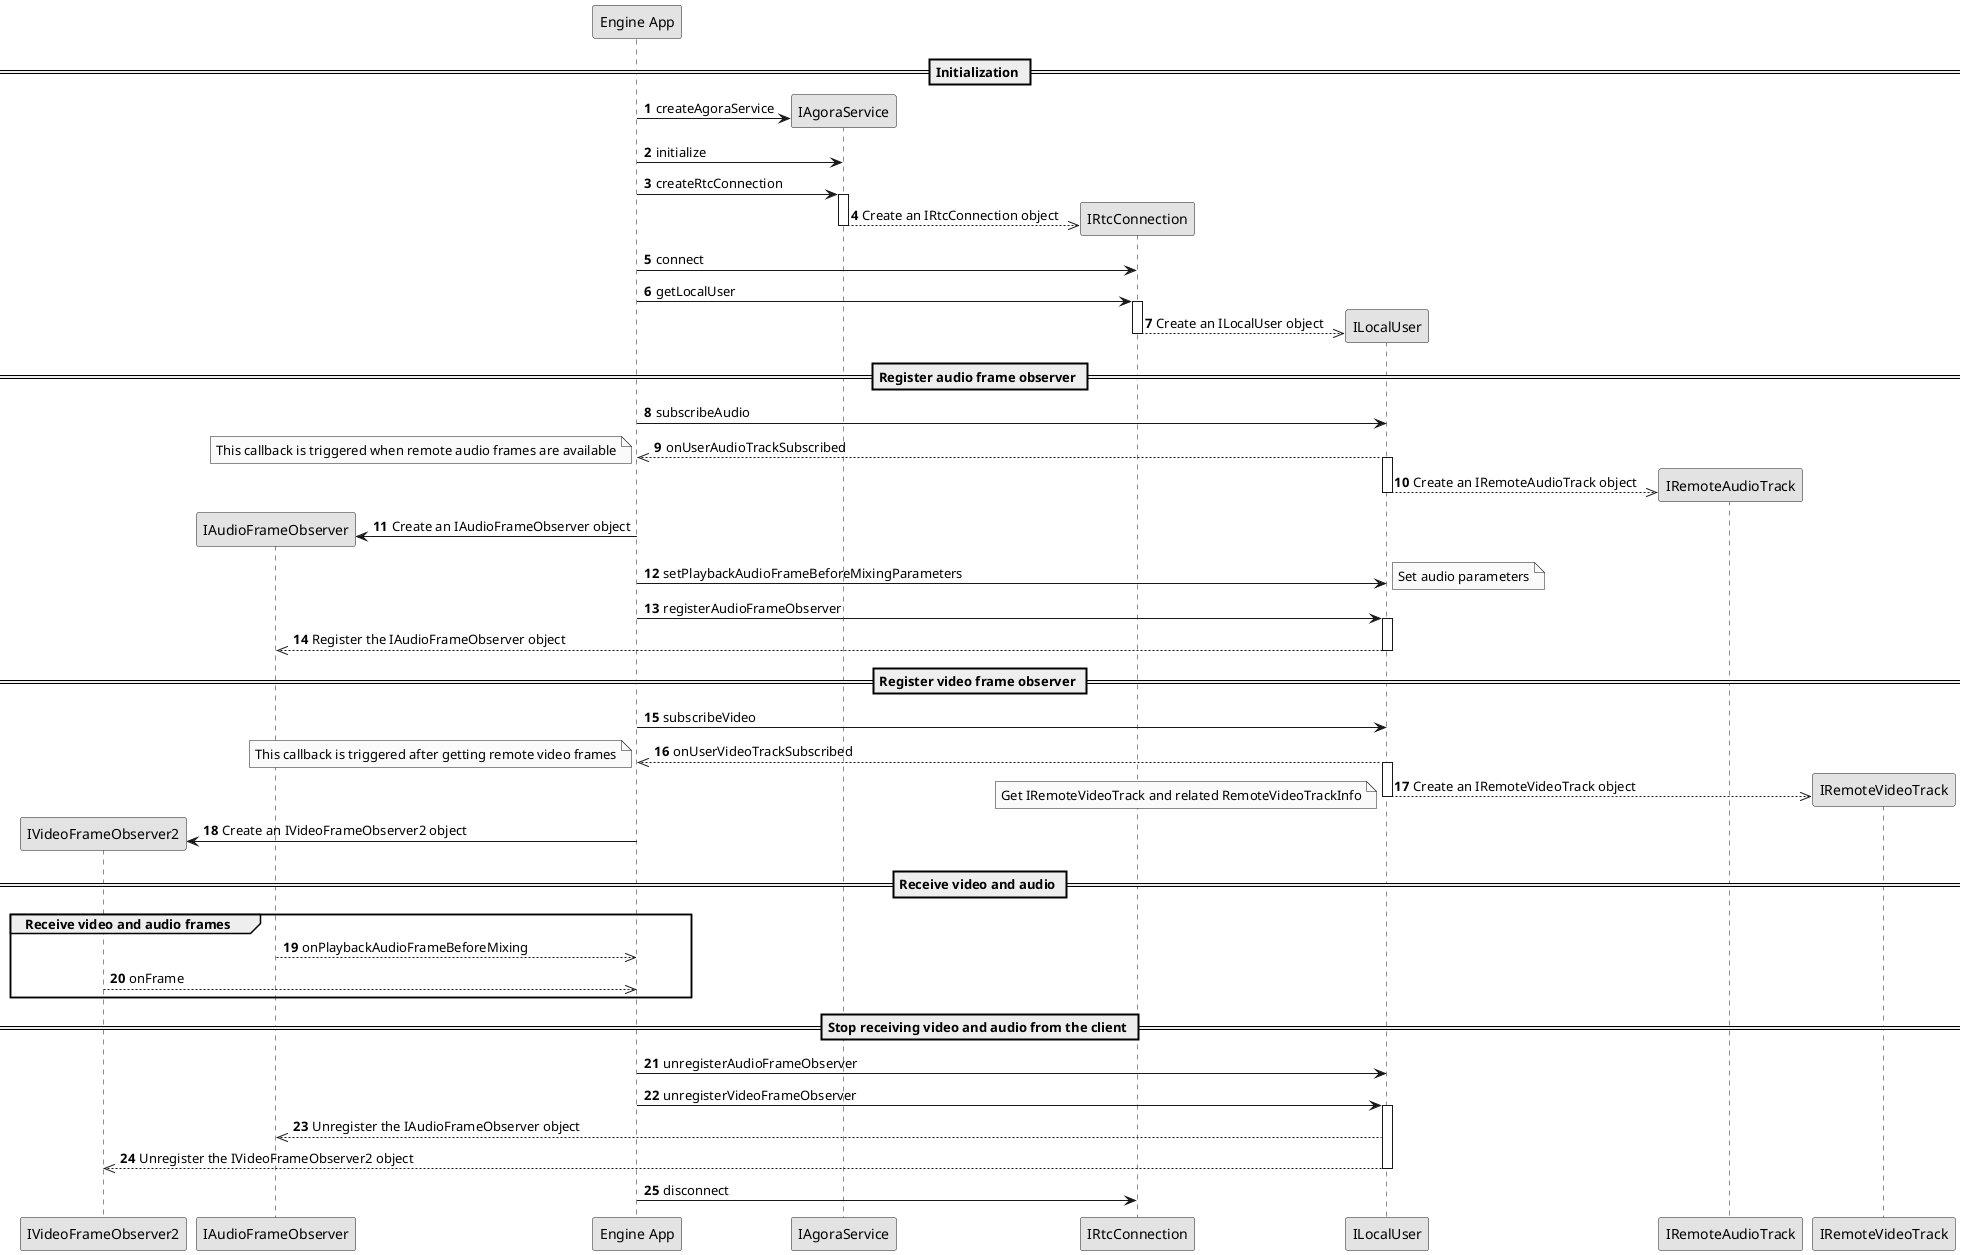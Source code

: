 @startuml
autonumber
skinparam monochrome true
participant IVideoFrameObserver2
participant IAudioFrameObserver
participant "Engine App"

== Initialization ==
create IAgoraService
"Engine App"->IAgoraService: createAgoraService
"Engine App"->IAgoraService: initialize
"Engine App"->IAgoraService: createRtcConnection
activate IAgoraService
create IRtcConnection
IAgoraService-->>IRtcConnection: Create an IRtcConnection object
deactivate IAgoraService
"Engine App"->IRtcConnection: connect
"Engine App"->IRtcConnection: getLocalUser
activate IRtcConnection
create ILocalUser
IRtcConnection-->>ILocalUser: Create an ILocalUser object
deactivate IRtcConnection

== Register audio frame observer ==
"Engine App"->ILocalUser: subscribeAudio
ILocalUser-->>"Engine App": onUserAudioTrackSubscribed
note left: This callback is triggered when remote audio frames are available
activate ILocalUser
create IRemoteAudioTrack
ILocalUser-->>IRemoteAudioTrack: Create an IRemoteAudioTrack object
deactivate ILocalUser
create IAudioFrameObserver
IAudioFrameObserver<-"Engine App": Create an IAudioFrameObserver object

"Engine App"->ILocalUser: setPlaybackAudioFrameBeforeMixingParameters
note right: Set audio parameters
"Engine App"->ILocalUser: registerAudioFrameObserver
activate ILocalUser
ILocalUser-->>IAudioFrameObserver: Register the IAudioFrameObserver object
deactivate ILocalUser




== Register video frame observer ==
"Engine App"->ILocalUser: subscribeVideo
ILocalUser-->>"Engine App": onUserVideoTrackSubscribed
note left: This callback is triggered after getting remote video frames
activate ILocalUser
create IRemoteVideoTrack
ILocalUser-->>IRemoteVideoTrack: Create an IRemoteVideoTrack object
deactivate ILocalUser
note left: Get IRemoteVideoTrack and related RemoteVideoTrackInfo

create IVideoFrameObserver2
"Engine App"->IVideoFrameObserver2: Create an IVideoFrameObserver2 object

== Receive video and audio ==
group Receive video and audio frames
IAudioFrameObserver-->>"Engine App": onPlaybackAudioFrameBeforeMixing

IVideoFrameObserver2-->>"Engine App":onFrame
end

== Stop receiving video and audio from the client ==
"Engine App"->ILocalUser: unregisterAudioFrameObserver
"Engine App"->ILocalUser: unregisterVideoFrameObserver
activate ILocalUser
ILocalUser-->>IAudioFrameObserver: Unregister the IAudioFrameObserver object
ILocalUser-->>IVideoFrameObserver2: Unregister the IVideoFrameObserver2 object
deactivate ILocalUser
"Engine App"->IRtcConnection: disconnect
@enduml
